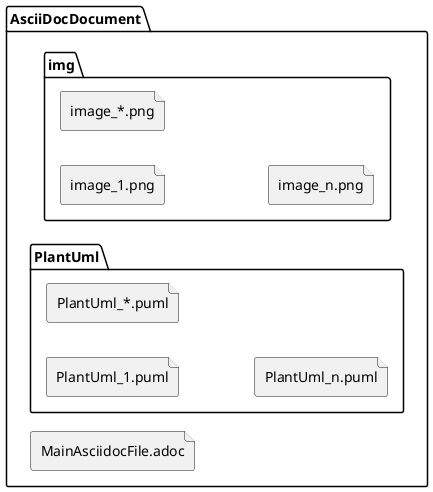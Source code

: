 @startuml
left to right direction
folder AsciiDocDocument {
file "MainAsciidocFile.adoc"
    folder "img" {
        file "image_1.png"
        file "image_*.png"
        file "image_n.png"
    }
    folder "PlantUml" {
        file "PlantUml_1.puml"
        file "PlantUml_*.puml"
        file "PlantUml_n.puml"
    }
}
@enduml
